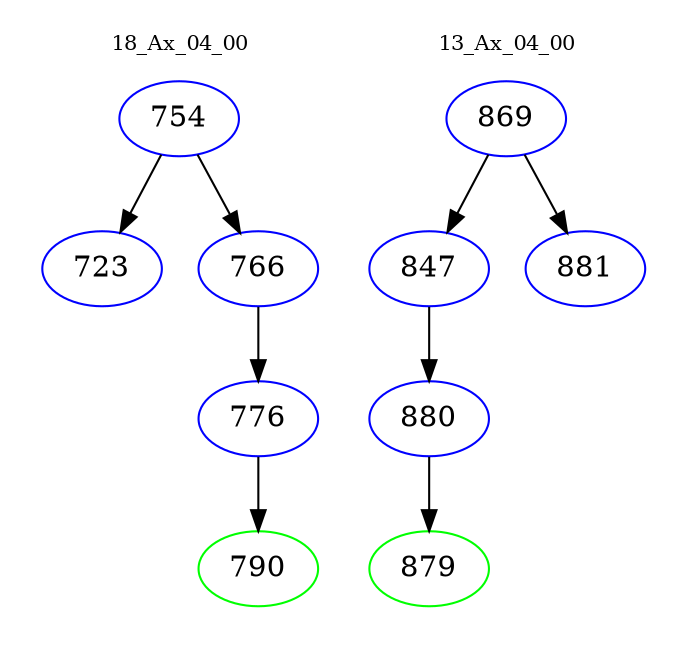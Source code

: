 digraph{
subgraph cluster_0 {
color = white
label = "18_Ax_04_00";
fontsize=10;
T0_754 [label="754", color="blue"]
T0_754 -> T0_723 [color="black"]
T0_723 [label="723", color="blue"]
T0_754 -> T0_766 [color="black"]
T0_766 [label="766", color="blue"]
T0_766 -> T0_776 [color="black"]
T0_776 [label="776", color="blue"]
T0_776 -> T0_790 [color="black"]
T0_790 [label="790", color="green"]
}
subgraph cluster_1 {
color = white
label = "13_Ax_04_00";
fontsize=10;
T1_869 [label="869", color="blue"]
T1_869 -> T1_847 [color="black"]
T1_847 [label="847", color="blue"]
T1_847 -> T1_880 [color="black"]
T1_880 [label="880", color="blue"]
T1_880 -> T1_879 [color="black"]
T1_879 [label="879", color="green"]
T1_869 -> T1_881 [color="black"]
T1_881 [label="881", color="blue"]
}
}

